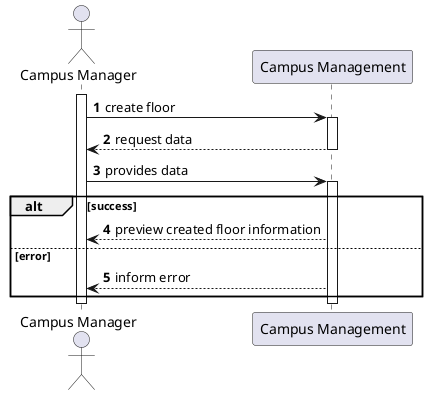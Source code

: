 @startuml
autonumber

actor "Campus Manager" as usr

participant "Campus Management" as mgm

activate usr
    usr -> mgm : create floor
    activate mgm
        mgm --> usr : request data
    deactivate mgm

    usr -> mgm : provides data
    activate mgm
        alt success
            mgm --> usr : preview created floor information
        else error
            mgm --> usr : inform error
        end
    deactivate mgm
deactivate usr

@enduml
